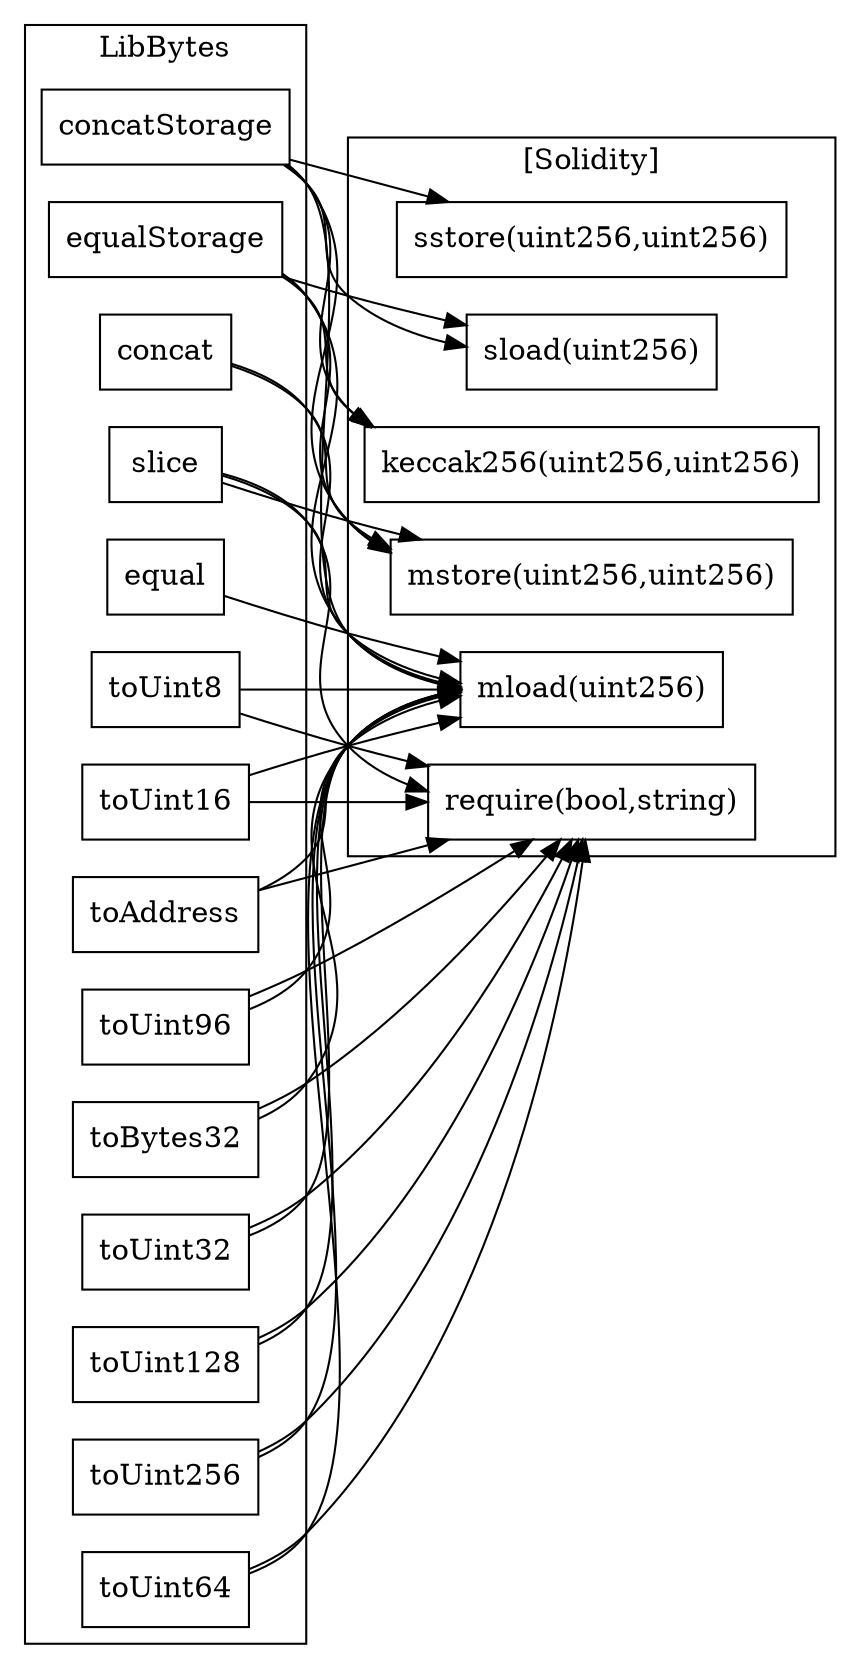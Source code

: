 strict digraph {
rankdir="LR"
node [shape=box]
subgraph cluster_373_LibBytes {
label = "LibBytes"
"373_toUint96" [label="toUint96"]
"373_concat" [label="concat"]
"373_toBytes32" [label="toBytes32"]
"373_toUint32" [label="toUint32"]
"373_equalStorage" [label="equalStorage"]
"373_toUint128" [label="toUint128"]
"373_concatStorage" [label="concatStorage"]
"373_toUint256" [label="toUint256"]
"373_toUint64" [label="toUint64"]
"373_toUint8" [label="toUint8"]
"373_toUint16" [label="toUint16"]
"373_slice" [label="slice"]
"373_equal" [label="equal"]
"373_toAddress" [label="toAddress"]
}subgraph cluster_solidity {
label = "[Solidity]"
"sload(uint256)" 
"mstore(uint256,uint256)" 
"mload(uint256)" 
"keccak256(uint256,uint256)" 
"require(bool,string)" 
"sstore(uint256,uint256)" 
"373_toUint32" -> "mload(uint256)"
"373_toUint96" -> "mload(uint256)"
"373_equalStorage" -> "mload(uint256)"
"373_equal" -> "mload(uint256)"
"373_concatStorage" -> "mstore(uint256,uint256)"
"373_toUint16" -> "require(bool,string)"
"373_equalStorage" -> "mstore(uint256,uint256)"
"373_toBytes32" -> "require(bool,string)"
"373_slice" -> "mload(uint256)"
"373_toAddress" -> "mload(uint256)"
"373_toUint64" -> "mload(uint256)"
"373_slice" -> "require(bool,string)"
"373_concatStorage" -> "sstore(uint256,uint256)"
"373_slice" -> "mstore(uint256,uint256)"
"373_toUint64" -> "require(bool,string)"
"373_toUint8" -> "require(bool,string)"
"373_concat" -> "mload(uint256)"
"373_concatStorage" -> "keccak256(uint256,uint256)"
"373_toBytes32" -> "mload(uint256)"
"373_equalStorage" -> "keccak256(uint256,uint256)"
"373_toUint256" -> "require(bool,string)"
"373_toUint16" -> "mload(uint256)"
"373_toUint128" -> "mload(uint256)"
"373_toUint96" -> "require(bool,string)"
"373_concatStorage" -> "mload(uint256)"
"373_toUint256" -> "mload(uint256)"
"373_concatStorage" -> "sload(uint256)"
"373_equalStorage" -> "sload(uint256)"
"373_toAddress" -> "require(bool,string)"
"373_concat" -> "mstore(uint256,uint256)"
"373_toUint8" -> "mload(uint256)"
"373_toUint32" -> "require(bool,string)"
"373_toUint128" -> "require(bool,string)"
}
}
